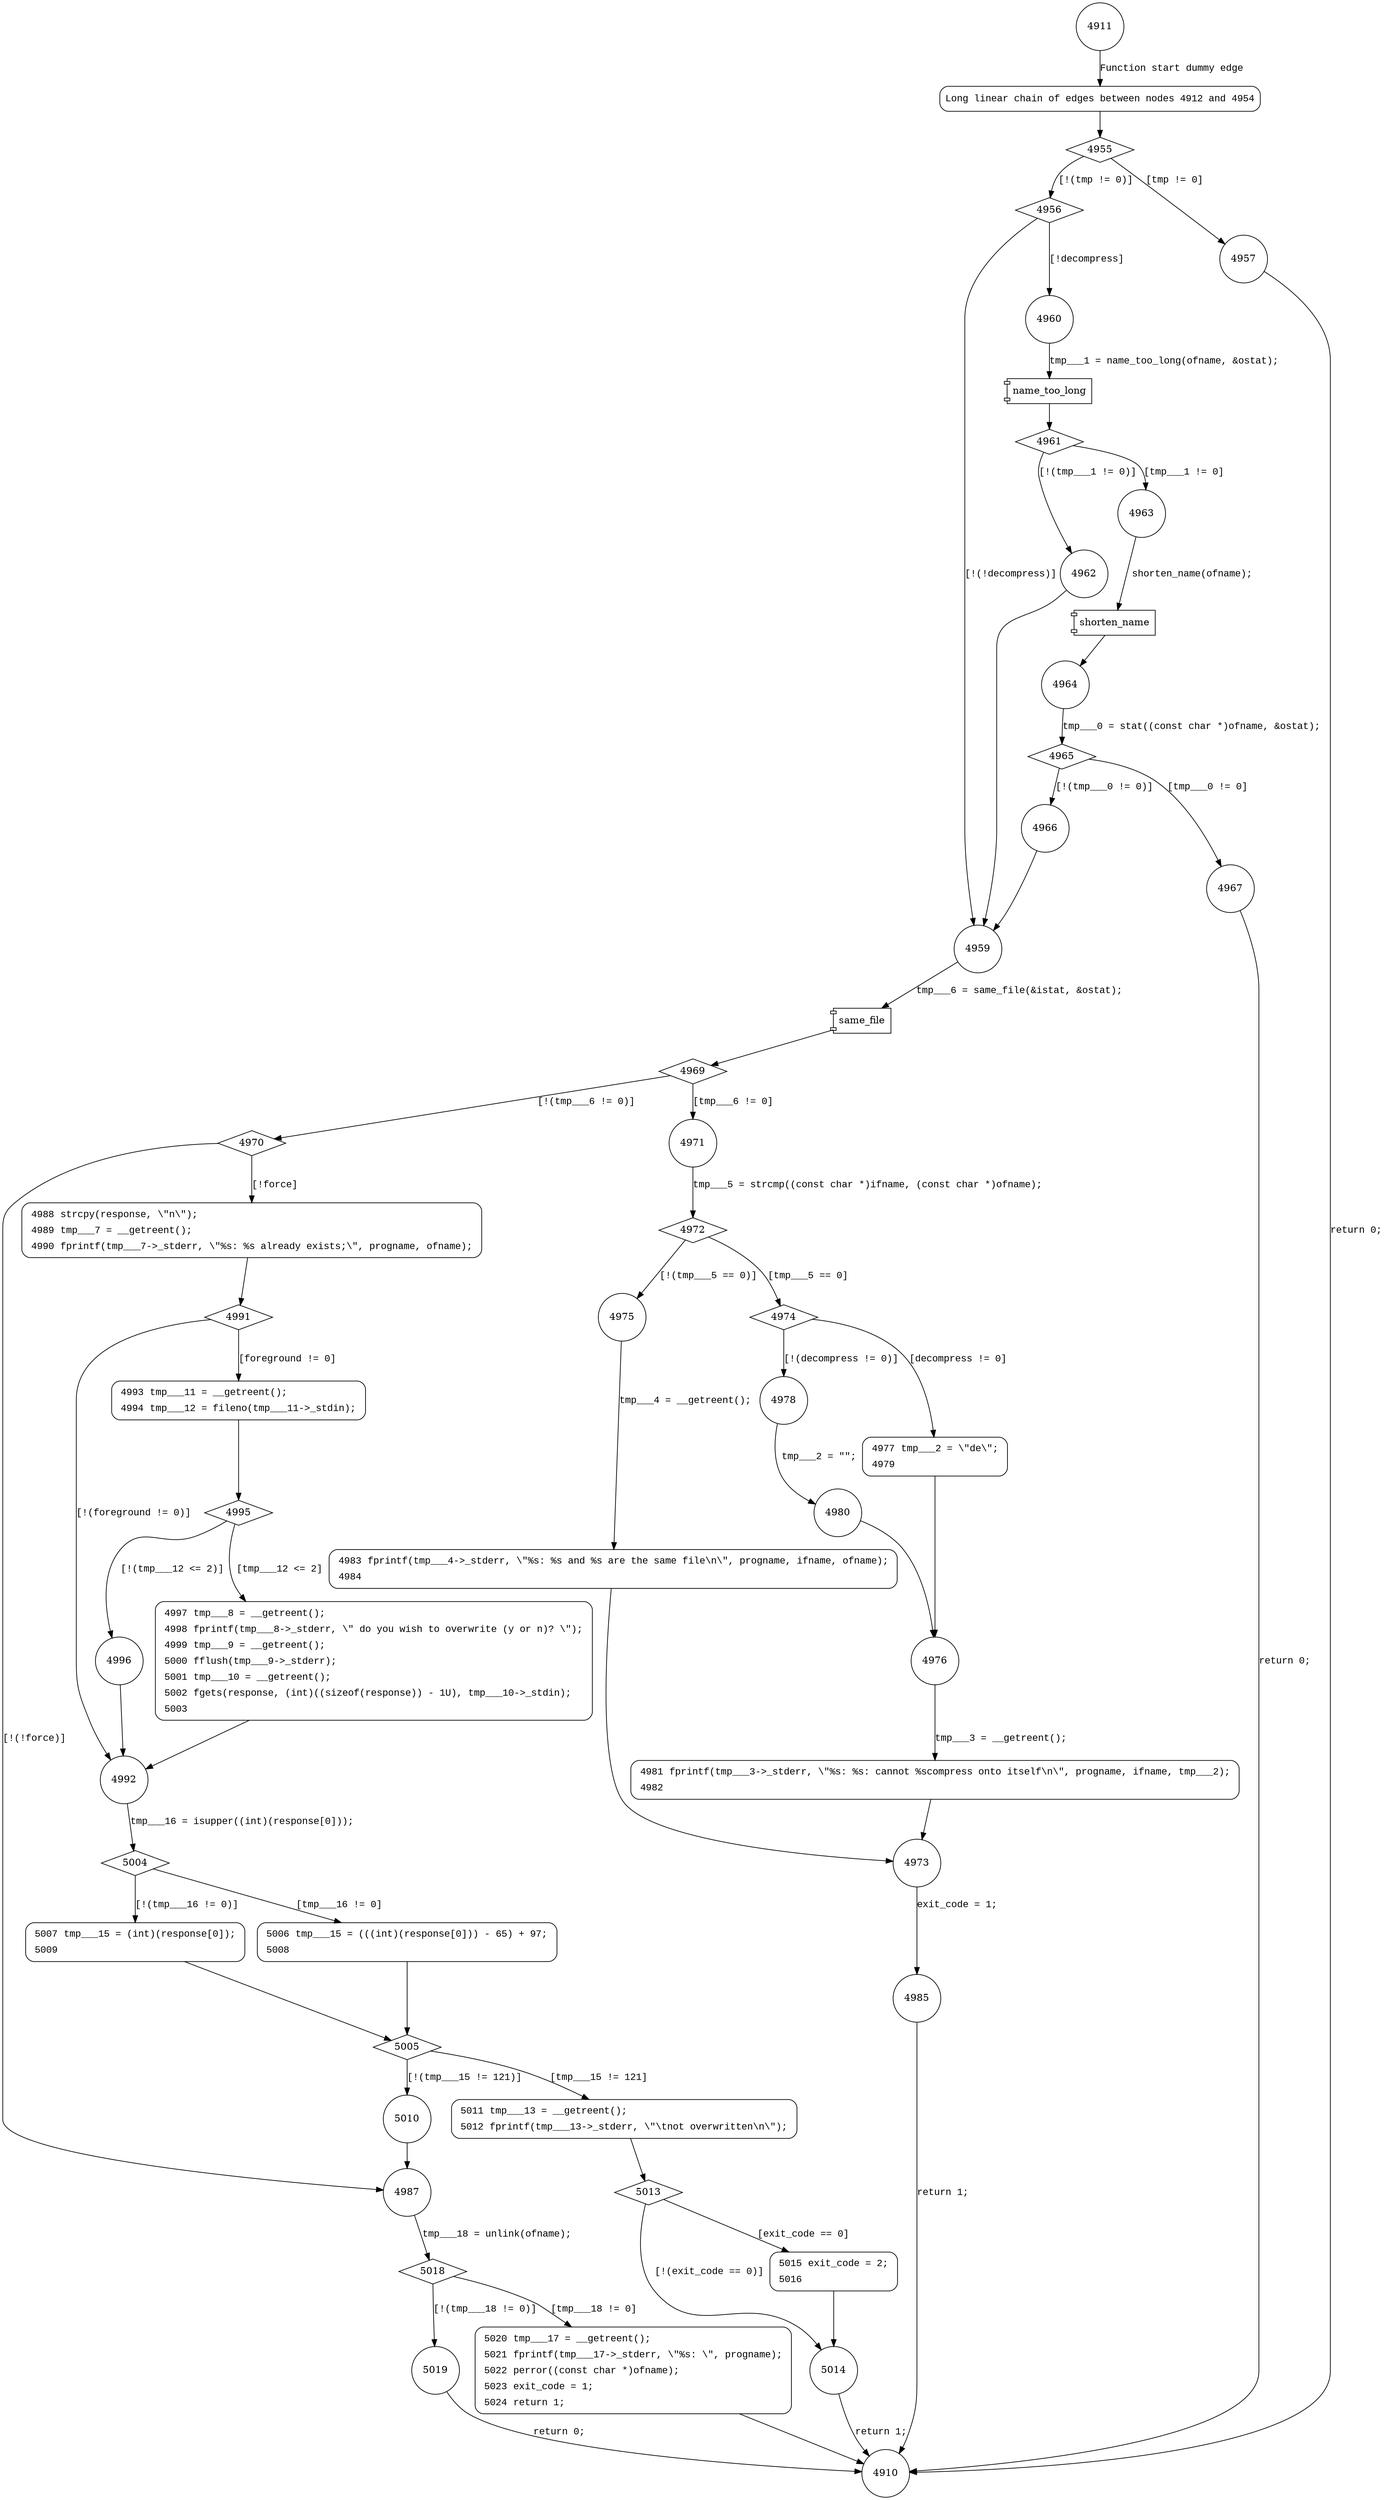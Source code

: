 digraph check_ofname {
4911 [shape="circle"]
4912 [shape="circle"]
4955 [shape="diamond"]
4956 [shape="diamond"]
4957 [shape="circle"]
4959 [shape="circle"]
4960 [shape="circle"]
4961 [shape="diamond"]
4962 [shape="circle"]
4963 [shape="circle"]
4964 [shape="circle"]
4965 [shape="diamond"]
4966 [shape="circle"]
4967 [shape="circle"]
4969 [shape="diamond"]
4970 [shape="diamond"]
4971 [shape="circle"]
4972 [shape="diamond"]
4975 [shape="circle"]
4974 [shape="diamond"]
4978 [shape="circle"]
4977 [shape="circle"]
4976 [shape="circle"]
4981 [shape="circle"]
4973 [shape="circle"]
4985 [shape="circle"]
4980 [shape="circle"]
4983 [shape="circle"]
4987 [shape="circle"]
4988 [shape="circle"]
4991 [shape="diamond"]
4992 [shape="circle"]
4993 [shape="circle"]
4995 [shape="diamond"]
4996 [shape="circle"]
4997 [shape="circle"]
5004 [shape="diamond"]
5007 [shape="circle"]
5006 [shape="circle"]
5005 [shape="diamond"]
5010 [shape="circle"]
5011 [shape="circle"]
5013 [shape="diamond"]
5014 [shape="circle"]
5015 [shape="circle"]
4910 [shape="circle"]
5018 [shape="diamond"]
5019 [shape="circle"]
5020 [shape="circle"]
4912 [style="filled,bold" penwidth="1" fillcolor="white" fontname="Courier New" shape="Mrecord" label="Long linear chain of edges between nodes 4912 and 4954"]
4912 -> 4955[label=""]
4977 [style="filled,bold" penwidth="1" fillcolor="white" fontname="Courier New" shape="Mrecord" label=<<table border="0" cellborder="0" cellpadding="3" bgcolor="white"><tr><td align="right">4977</td><td align="left">tmp___2 = \"de\";</td></tr><tr><td align="right">4979</td><td align="left"></td></tr></table>>]
4977 -> 4976[label=""]
4981 [style="filled,bold" penwidth="1" fillcolor="white" fontname="Courier New" shape="Mrecord" label=<<table border="0" cellborder="0" cellpadding="3" bgcolor="white"><tr><td align="right">4981</td><td align="left">fprintf(tmp___3-&gt;_stderr, \"%s: %s: cannot %scompress onto itself\n\", progname, ifname, tmp___2);</td></tr><tr><td align="right">4982</td><td align="left"></td></tr></table>>]
4981 -> 4973[label=""]
4983 [style="filled,bold" penwidth="1" fillcolor="white" fontname="Courier New" shape="Mrecord" label=<<table border="0" cellborder="0" cellpadding="3" bgcolor="white"><tr><td align="right">4983</td><td align="left">fprintf(tmp___4-&gt;_stderr, \"%s: %s and %s are the same file\n\", progname, ifname, ofname);</td></tr><tr><td align="right">4984</td><td align="left"></td></tr></table>>]
4983 -> 4973[label=""]
4988 [style="filled,bold" penwidth="1" fillcolor="white" fontname="Courier New" shape="Mrecord" label=<<table border="0" cellborder="0" cellpadding="3" bgcolor="white"><tr><td align="right">4988</td><td align="left">strcpy(response, \"n\");</td></tr><tr><td align="right">4989</td><td align="left">tmp___7 = __getreent();</td></tr><tr><td align="right">4990</td><td align="left">fprintf(tmp___7-&gt;_stderr, \"%s: %s already exists;\", progname, ofname);</td></tr></table>>]
4988 -> 4991[label=""]
4993 [style="filled,bold" penwidth="1" fillcolor="white" fontname="Courier New" shape="Mrecord" label=<<table border="0" cellborder="0" cellpadding="3" bgcolor="white"><tr><td align="right">4993</td><td align="left">tmp___11 = __getreent();</td></tr><tr><td align="right">4994</td><td align="left">tmp___12 = fileno(tmp___11-&gt;_stdin);</td></tr></table>>]
4993 -> 4995[label=""]
4997 [style="filled,bold" penwidth="1" fillcolor="white" fontname="Courier New" shape="Mrecord" label=<<table border="0" cellborder="0" cellpadding="3" bgcolor="white"><tr><td align="right">4997</td><td align="left">tmp___8 = __getreent();</td></tr><tr><td align="right">4998</td><td align="left">fprintf(tmp___8-&gt;_stderr, \" do you wish to overwrite (y or n)? \");</td></tr><tr><td align="right">4999</td><td align="left">tmp___9 = __getreent();</td></tr><tr><td align="right">5000</td><td align="left">fflush(tmp___9-&gt;_stderr);</td></tr><tr><td align="right">5001</td><td align="left">tmp___10 = __getreent();</td></tr><tr><td align="right">5002</td><td align="left">fgets(response, (int)((sizeof(response)) - 1U), tmp___10-&gt;_stdin);</td></tr><tr><td align="right">5003</td><td align="left"></td></tr></table>>]
4997 -> 4992[label=""]
5006 [style="filled,bold" penwidth="1" fillcolor="white" fontname="Courier New" shape="Mrecord" label=<<table border="0" cellborder="0" cellpadding="3" bgcolor="white"><tr><td align="right">5006</td><td align="left">tmp___15 = (((int)(response[0])) - 65) + 97;</td></tr><tr><td align="right">5008</td><td align="left"></td></tr></table>>]
5006 -> 5005[label=""]
5011 [style="filled,bold" penwidth="1" fillcolor="white" fontname="Courier New" shape="Mrecord" label=<<table border="0" cellborder="0" cellpadding="3" bgcolor="white"><tr><td align="right">5011</td><td align="left">tmp___13 = __getreent();</td></tr><tr><td align="right">5012</td><td align="left">fprintf(tmp___13-&gt;_stderr, \"\tnot overwritten\n\");</td></tr></table>>]
5011 -> 5013[label=""]
5015 [style="filled,bold" penwidth="1" fillcolor="white" fontname="Courier New" shape="Mrecord" label=<<table border="0" cellborder="0" cellpadding="3" bgcolor="white"><tr><td align="right">5015</td><td align="left">exit_code = 2;</td></tr><tr><td align="right">5016</td><td align="left"></td></tr></table>>]
5015 -> 5014[label=""]
5020 [style="filled,bold" penwidth="1" fillcolor="white" fontname="Courier New" shape="Mrecord" label=<<table border="0" cellborder="0" cellpadding="3" bgcolor="white"><tr><td align="right">5020</td><td align="left">tmp___17 = __getreent();</td></tr><tr><td align="right">5021</td><td align="left">fprintf(tmp___17-&gt;_stderr, \"%s: \", progname);</td></tr><tr><td align="right">5022</td><td align="left">perror((const char *)ofname);</td></tr><tr><td align="right">5023</td><td align="left">exit_code = 1;</td></tr><tr><td align="right">5024</td><td align="left">return 1;</td></tr></table>>]
5020 -> 4910[label=""]
5007 [style="filled,bold" penwidth="1" fillcolor="white" fontname="Courier New" shape="Mrecord" label=<<table border="0" cellborder="0" cellpadding="3" bgcolor="white"><tr><td align="right">5007</td><td align="left">tmp___15 = (int)(response[0]);</td></tr><tr><td align="right">5009</td><td align="left"></td></tr></table>>]
5007 -> 5005[label=""]
4911 -> 4912 [label="Function start dummy edge" fontname="Courier New"]
4955 -> 4956 [label="[!(tmp != 0)]" fontname="Courier New"]
4955 -> 4957 [label="[tmp != 0]" fontname="Courier New"]
4956 -> 4959 [label="[!(!decompress)]" fontname="Courier New"]
4956 -> 4960 [label="[!decompress]" fontname="Courier New"]
100068 [shape="component" label="name_too_long"]
4960 -> 100068 [label="tmp___1 = name_too_long(ofname, &ostat);" fontname="Courier New"]
100068 -> 4961 [label="" fontname="Courier New"]
4961 -> 4962 [label="[!(tmp___1 != 0)]" fontname="Courier New"]
4961 -> 4963 [label="[tmp___1 != 0]" fontname="Courier New"]
100069 [shape="component" label="shorten_name"]
4963 -> 100069 [label="shorten_name(ofname);" fontname="Courier New"]
100069 -> 4964 [label="" fontname="Courier New"]
4965 -> 4966 [label="[!(tmp___0 != 0)]" fontname="Courier New"]
4965 -> 4967 [label="[tmp___0 != 0]" fontname="Courier New"]
4966 -> 4959 [label="" fontname="Courier New"]
100070 [shape="component" label="same_file"]
4959 -> 100070 [label="tmp___6 = same_file(&istat, &ostat);" fontname="Courier New"]
100070 -> 4969 [label="" fontname="Courier New"]
4969 -> 4970 [label="[!(tmp___6 != 0)]" fontname="Courier New"]
4969 -> 4971 [label="[tmp___6 != 0]" fontname="Courier New"]
4972 -> 4975 [label="[!(tmp___5 == 0)]" fontname="Courier New"]
4972 -> 4974 [label="[tmp___5 == 0]" fontname="Courier New"]
4974 -> 4978 [label="[!(decompress != 0)]" fontname="Courier New"]
4974 -> 4977 [label="[decompress != 0]" fontname="Courier New"]
4976 -> 4981 [label="tmp___3 = __getreent();" fontname="Courier New"]
4973 -> 4985 [label="exit_code = 1;" fontname="Courier New"]
4978 -> 4980 [label="tmp___2 = \"\";" fontname="Courier New"]
4975 -> 4983 [label="tmp___4 = __getreent();" fontname="Courier New"]
4970 -> 4987 [label="[!(!force)]" fontname="Courier New"]
4970 -> 4988 [label="[!force]" fontname="Courier New"]
4991 -> 4992 [label="[!(foreground != 0)]" fontname="Courier New"]
4991 -> 4993 [label="[foreground != 0]" fontname="Courier New"]
4995 -> 4996 [label="[!(tmp___12 <= 2)]" fontname="Courier New"]
4995 -> 4997 [label="[tmp___12 <= 2]" fontname="Courier New"]
4992 -> 5004 [label="tmp___16 = isupper((int)(response[0]));" fontname="Courier New"]
5004 -> 5007 [label="[!(tmp___16 != 0)]" fontname="Courier New"]
5004 -> 5006 [label="[tmp___16 != 0]" fontname="Courier New"]
5005 -> 5010 [label="[!(tmp___15 != 121)]" fontname="Courier New"]
5005 -> 5011 [label="[tmp___15 != 121]" fontname="Courier New"]
5013 -> 5014 [label="[!(exit_code == 0)]" fontname="Courier New"]
5013 -> 5015 [label="[exit_code == 0]" fontname="Courier New"]
5014 -> 4910 [label="return 1;" fontname="Courier New"]
4987 -> 5018 [label="tmp___18 = unlink(ofname);" fontname="Courier New"]
5018 -> 5019 [label="[!(tmp___18 != 0)]" fontname="Courier New"]
5018 -> 5020 [label="[tmp___18 != 0]" fontname="Courier New"]
5019 -> 4910 [label="return 0;" fontname="Courier New"]
4996 -> 4992 [label="" fontname="Courier New"]
4957 -> 4910 [label="return 0;" fontname="Courier New"]
4964 -> 4965 [label="tmp___0 = stat((const char *)ofname, &ostat);" fontname="Courier New"]
4967 -> 4910 [label="return 0;" fontname="Courier New"]
4971 -> 4972 [label="tmp___5 = strcmp((const char *)ifname, (const char *)ofname);" fontname="Courier New"]
4985 -> 4910 [label="return 1;" fontname="Courier New"]
4980 -> 4976 [label="" fontname="Courier New"]
5010 -> 4987 [label="" fontname="Courier New"]
4962 -> 4959 [label="" fontname="Courier New"]
}